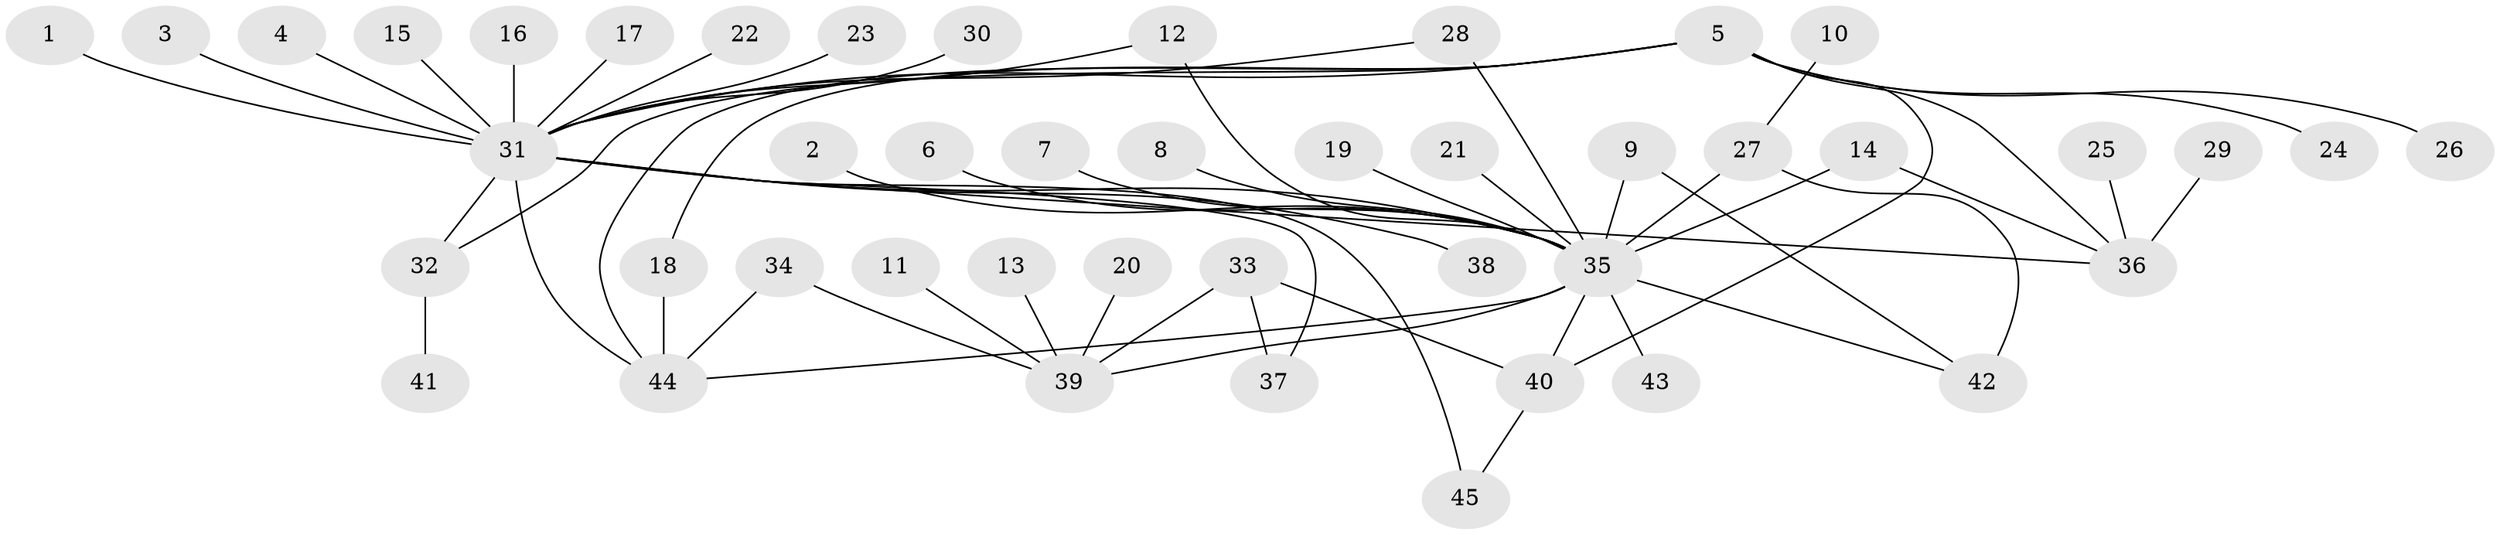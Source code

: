 // original degree distribution, {18: 0.011235955056179775, 25: 0.011235955056179775, 1: 0.5056179775280899, 2: 0.24719101123595505, 5: 0.02247191011235955, 3: 0.12359550561797752, 6: 0.02247191011235955, 7: 0.011235955056179775, 8: 0.02247191011235955, 4: 0.02247191011235955}
// Generated by graph-tools (version 1.1) at 2025/49/03/09/25 03:49:57]
// undirected, 45 vertices, 59 edges
graph export_dot {
graph [start="1"]
  node [color=gray90,style=filled];
  1;
  2;
  3;
  4;
  5;
  6;
  7;
  8;
  9;
  10;
  11;
  12;
  13;
  14;
  15;
  16;
  17;
  18;
  19;
  20;
  21;
  22;
  23;
  24;
  25;
  26;
  27;
  28;
  29;
  30;
  31;
  32;
  33;
  34;
  35;
  36;
  37;
  38;
  39;
  40;
  41;
  42;
  43;
  44;
  45;
  1 -- 31 [weight=1.0];
  2 -- 35 [weight=2.0];
  3 -- 31 [weight=1.0];
  4 -- 31 [weight=1.0];
  5 -- 18 [weight=1.0];
  5 -- 24 [weight=1.0];
  5 -- 26 [weight=1.0];
  5 -- 31 [weight=1.0];
  5 -- 32 [weight=1.0];
  5 -- 36 [weight=1.0];
  5 -- 40 [weight=2.0];
  5 -- 44 [weight=1.0];
  6 -- 35 [weight=1.0];
  7 -- 35 [weight=1.0];
  8 -- 35 [weight=1.0];
  9 -- 35 [weight=1.0];
  9 -- 42 [weight=1.0];
  10 -- 27 [weight=1.0];
  11 -- 39 [weight=1.0];
  12 -- 31 [weight=1.0];
  12 -- 35 [weight=1.0];
  13 -- 39 [weight=1.0];
  14 -- 35 [weight=1.0];
  14 -- 36 [weight=1.0];
  15 -- 31 [weight=1.0];
  16 -- 31 [weight=1.0];
  17 -- 31 [weight=1.0];
  18 -- 44 [weight=1.0];
  19 -- 35 [weight=1.0];
  20 -- 39 [weight=1.0];
  21 -- 35 [weight=1.0];
  22 -- 31 [weight=1.0];
  23 -- 31 [weight=1.0];
  25 -- 36 [weight=1.0];
  27 -- 35 [weight=1.0];
  27 -- 42 [weight=1.0];
  28 -- 31 [weight=1.0];
  28 -- 35 [weight=1.0];
  29 -- 36 [weight=1.0];
  30 -- 31 [weight=1.0];
  31 -- 32 [weight=2.0];
  31 -- 35 [weight=2.0];
  31 -- 36 [weight=1.0];
  31 -- 37 [weight=1.0];
  31 -- 38 [weight=1.0];
  31 -- 44 [weight=1.0];
  31 -- 45 [weight=1.0];
  32 -- 41 [weight=1.0];
  33 -- 37 [weight=1.0];
  33 -- 39 [weight=1.0];
  33 -- 40 [weight=1.0];
  34 -- 39 [weight=1.0];
  34 -- 44 [weight=1.0];
  35 -- 39 [weight=1.0];
  35 -- 40 [weight=1.0];
  35 -- 42 [weight=1.0];
  35 -- 43 [weight=1.0];
  35 -- 44 [weight=1.0];
  40 -- 45 [weight=1.0];
}
